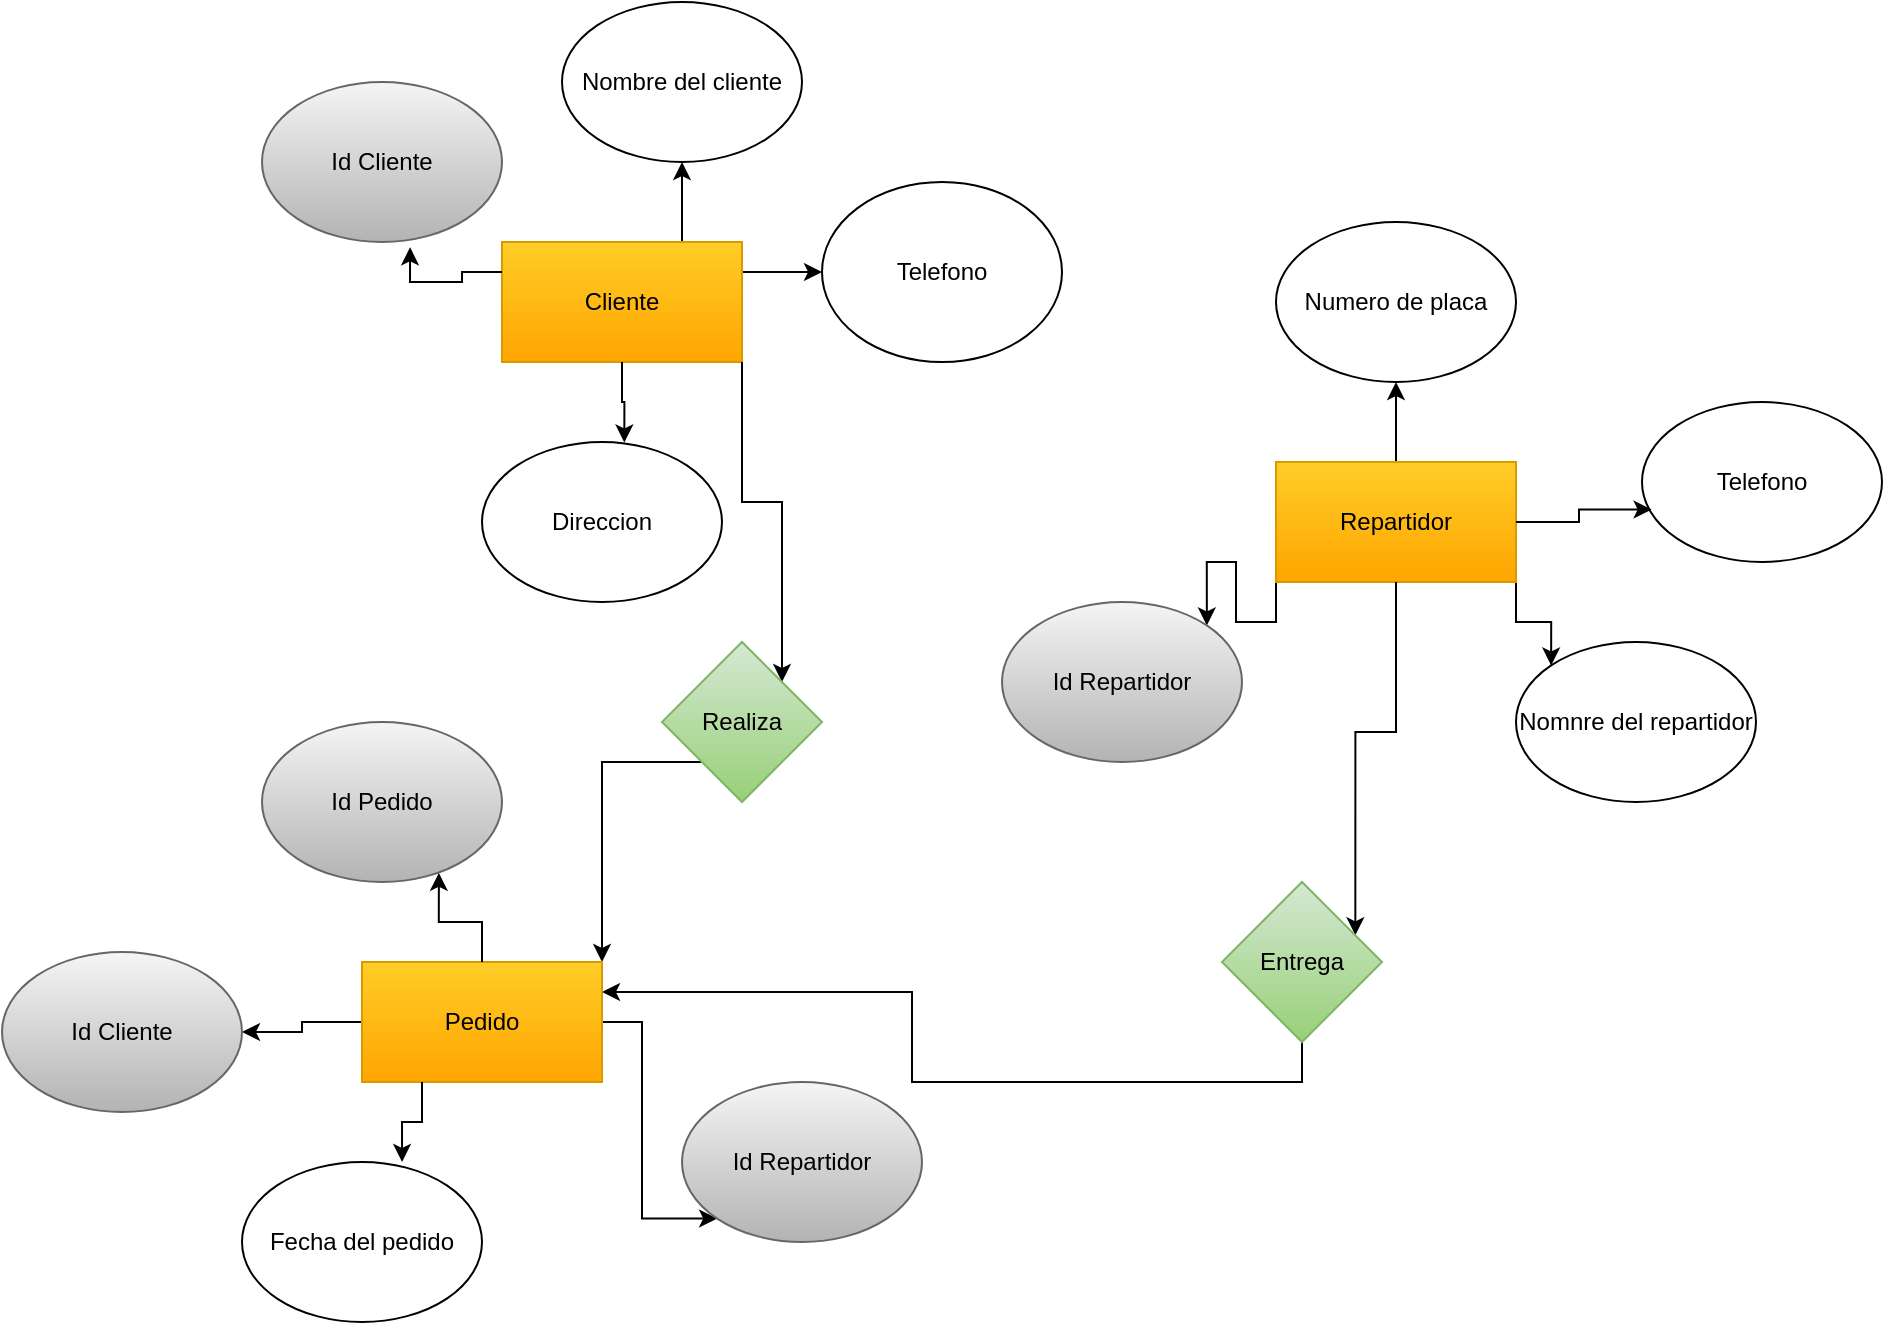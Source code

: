 <mxfile version="28.0.6">
  <diagram name="Página-1" id="2noQNsOkvHQG0RMvVpiF">
    <mxGraphModel dx="1042" dy="608" grid="1" gridSize="10" guides="1" tooltips="1" connect="1" arrows="1" fold="1" page="1" pageScale="1" pageWidth="827" pageHeight="1169" math="0" shadow="0">
      <root>
        <mxCell id="0" />
        <mxCell id="1" parent="0" />
        <mxCell id="0vxmqD6xvDp400fkBC_W-16" style="edgeStyle=orthogonalEdgeStyle;rounded=0;orthogonalLoop=1;jettySize=auto;html=1;exitX=0.75;exitY=0;exitDx=0;exitDy=0;" edge="1" parent="1" source="0vxmqD6xvDp400fkBC_W-2" target="0vxmqD6xvDp400fkBC_W-4">
          <mxGeometry relative="1" as="geometry" />
        </mxCell>
        <mxCell id="0vxmqD6xvDp400fkBC_W-25" style="edgeStyle=orthogonalEdgeStyle;rounded=0;orthogonalLoop=1;jettySize=auto;html=1;exitX=1;exitY=1;exitDx=0;exitDy=0;entryX=1;entryY=0;entryDx=0;entryDy=0;" edge="1" parent="1" source="0vxmqD6xvDp400fkBC_W-26" target="0vxmqD6xvDp400fkBC_W-12">
          <mxGeometry relative="1" as="geometry" />
        </mxCell>
        <mxCell id="0vxmqD6xvDp400fkBC_W-32" style="edgeStyle=orthogonalEdgeStyle;rounded=0;orthogonalLoop=1;jettySize=auto;html=1;exitX=1;exitY=0.25;exitDx=0;exitDy=0;entryX=0;entryY=0.5;entryDx=0;entryDy=0;" edge="1" parent="1" source="0vxmqD6xvDp400fkBC_W-2" target="0vxmqD6xvDp400fkBC_W-31">
          <mxGeometry relative="1" as="geometry" />
        </mxCell>
        <mxCell id="0vxmqD6xvDp400fkBC_W-2" value="Cliente" style="rounded=0;whiteSpace=wrap;html=1;fillColor=#ffcd28;strokeColor=#d79b00;gradientColor=#ffa500;" vertex="1" parent="1">
          <mxGeometry x="320" y="150" width="120" height="60" as="geometry" />
        </mxCell>
        <mxCell id="0vxmqD6xvDp400fkBC_W-3" value="Id Cliente" style="ellipse;whiteSpace=wrap;html=1;fillColor=#f5f5f5;gradientColor=#b3b3b3;strokeColor=#666666;" vertex="1" parent="1">
          <mxGeometry x="200" y="70" width="120" height="80" as="geometry" />
        </mxCell>
        <mxCell id="0vxmqD6xvDp400fkBC_W-4" value="Nombre del cliente" style="ellipse;whiteSpace=wrap;html=1;" vertex="1" parent="1">
          <mxGeometry x="350" y="30" width="120" height="80" as="geometry" />
        </mxCell>
        <mxCell id="0vxmqD6xvDp400fkBC_W-5" value="Direccion" style="ellipse;whiteSpace=wrap;html=1;" vertex="1" parent="1">
          <mxGeometry x="310" y="250" width="120" height="80" as="geometry" />
        </mxCell>
        <mxCell id="0vxmqD6xvDp400fkBC_W-19" style="edgeStyle=orthogonalEdgeStyle;rounded=0;orthogonalLoop=1;jettySize=auto;html=1;exitX=0.5;exitY=0;exitDx=0;exitDy=0;entryX=0.5;entryY=1;entryDx=0;entryDy=0;" edge="1" parent="1" source="0vxmqD6xvDp400fkBC_W-6" target="0vxmqD6xvDp400fkBC_W-11">
          <mxGeometry relative="1" as="geometry" />
        </mxCell>
        <mxCell id="0vxmqD6xvDp400fkBC_W-20" style="edgeStyle=orthogonalEdgeStyle;rounded=0;orthogonalLoop=1;jettySize=auto;html=1;exitX=0;exitY=1;exitDx=0;exitDy=0;entryX=1;entryY=0;entryDx=0;entryDy=0;" edge="1" parent="1" source="0vxmqD6xvDp400fkBC_W-6" target="0vxmqD6xvDp400fkBC_W-9">
          <mxGeometry relative="1" as="geometry" />
        </mxCell>
        <mxCell id="0vxmqD6xvDp400fkBC_W-21" style="edgeStyle=orthogonalEdgeStyle;rounded=0;orthogonalLoop=1;jettySize=auto;html=1;exitX=1;exitY=1;exitDx=0;exitDy=0;entryX=0;entryY=0;entryDx=0;entryDy=0;" edge="1" parent="1" source="0vxmqD6xvDp400fkBC_W-6" target="0vxmqD6xvDp400fkBC_W-10">
          <mxGeometry relative="1" as="geometry" />
        </mxCell>
        <mxCell id="0vxmqD6xvDp400fkBC_W-28" style="edgeStyle=orthogonalEdgeStyle;rounded=0;orthogonalLoop=1;jettySize=auto;html=1;exitX=0.5;exitY=1;exitDx=0;exitDy=0;entryX=1;entryY=0.25;entryDx=0;entryDy=0;" edge="1" parent="1" source="0vxmqD6xvDp400fkBC_W-29" target="0vxmqD6xvDp400fkBC_W-12">
          <mxGeometry relative="1" as="geometry" />
        </mxCell>
        <mxCell id="0vxmqD6xvDp400fkBC_W-6" value="Repartidor" style="rounded=0;whiteSpace=wrap;html=1;fillColor=#ffcd28;strokeColor=#d79b00;gradientColor=#ffa500;" vertex="1" parent="1">
          <mxGeometry x="707" y="260" width="120" height="60" as="geometry" />
        </mxCell>
        <mxCell id="0vxmqD6xvDp400fkBC_W-9" value="Id Repartidor" style="ellipse;whiteSpace=wrap;html=1;fillColor=#f5f5f5;gradientColor=#b3b3b3;strokeColor=#666666;" vertex="1" parent="1">
          <mxGeometry x="570" y="330" width="120" height="80" as="geometry" />
        </mxCell>
        <mxCell id="0vxmqD6xvDp400fkBC_W-10" value="Nomnre del repartidor" style="ellipse;whiteSpace=wrap;html=1;" vertex="1" parent="1">
          <mxGeometry x="827" y="350" width="120" height="80" as="geometry" />
        </mxCell>
        <mxCell id="0vxmqD6xvDp400fkBC_W-11" value="Numero de placa" style="ellipse;whiteSpace=wrap;html=1;" vertex="1" parent="1">
          <mxGeometry x="707" y="140" width="120" height="80" as="geometry" />
        </mxCell>
        <mxCell id="0vxmqD6xvDp400fkBC_W-23" style="edgeStyle=orthogonalEdgeStyle;rounded=0;orthogonalLoop=1;jettySize=auto;html=1;exitX=0;exitY=0.5;exitDx=0;exitDy=0;entryX=1;entryY=0.5;entryDx=0;entryDy=0;" edge="1" parent="1" source="0vxmqD6xvDp400fkBC_W-12" target="0vxmqD6xvDp400fkBC_W-13">
          <mxGeometry relative="1" as="geometry" />
        </mxCell>
        <mxCell id="0vxmqD6xvDp400fkBC_W-24" style="edgeStyle=orthogonalEdgeStyle;rounded=0;orthogonalLoop=1;jettySize=auto;html=1;exitX=1;exitY=0.5;exitDx=0;exitDy=0;entryX=0;entryY=1;entryDx=0;entryDy=0;" edge="1" parent="1" source="0vxmqD6xvDp400fkBC_W-12" target="0vxmqD6xvDp400fkBC_W-14">
          <mxGeometry relative="1" as="geometry" />
        </mxCell>
        <mxCell id="0vxmqD6xvDp400fkBC_W-12" value="Pedido" style="rounded=0;whiteSpace=wrap;html=1;fillColor=#ffcd28;strokeColor=#d79b00;gradientColor=#ffa500;" vertex="1" parent="1">
          <mxGeometry x="250" y="510" width="120" height="60" as="geometry" />
        </mxCell>
        <mxCell id="0vxmqD6xvDp400fkBC_W-13" value="Id Cliente" style="ellipse;whiteSpace=wrap;html=1;fillColor=#f5f5f5;gradientColor=#b3b3b3;strokeColor=#666666;" vertex="1" parent="1">
          <mxGeometry x="70" y="505" width="120" height="80" as="geometry" />
        </mxCell>
        <mxCell id="0vxmqD6xvDp400fkBC_W-14" value="Id Repartidor" style="ellipse;whiteSpace=wrap;html=1;fillColor=#f5f5f5;gradientColor=#b3b3b3;strokeColor=#666666;" vertex="1" parent="1">
          <mxGeometry x="410" y="570" width="120" height="80" as="geometry" />
        </mxCell>
        <mxCell id="0vxmqD6xvDp400fkBC_W-15" value="Id Pedido" style="ellipse;whiteSpace=wrap;html=1;fillColor=#f5f5f5;gradientColor=#b3b3b3;strokeColor=#666666;" vertex="1" parent="1">
          <mxGeometry x="200" y="390" width="120" height="80" as="geometry" />
        </mxCell>
        <mxCell id="0vxmqD6xvDp400fkBC_W-17" style="edgeStyle=orthogonalEdgeStyle;rounded=0;orthogonalLoop=1;jettySize=auto;html=1;exitX=0;exitY=0.25;exitDx=0;exitDy=0;entryX=0.617;entryY=1.033;entryDx=0;entryDy=0;entryPerimeter=0;" edge="1" parent="1" source="0vxmqD6xvDp400fkBC_W-2" target="0vxmqD6xvDp400fkBC_W-3">
          <mxGeometry relative="1" as="geometry" />
        </mxCell>
        <mxCell id="0vxmqD6xvDp400fkBC_W-18" style="edgeStyle=orthogonalEdgeStyle;rounded=0;orthogonalLoop=1;jettySize=auto;html=1;exitX=0.5;exitY=1;exitDx=0;exitDy=0;entryX=0.593;entryY=0.003;entryDx=0;entryDy=0;entryPerimeter=0;" edge="1" parent="1" source="0vxmqD6xvDp400fkBC_W-2" target="0vxmqD6xvDp400fkBC_W-5">
          <mxGeometry relative="1" as="geometry" />
        </mxCell>
        <mxCell id="0vxmqD6xvDp400fkBC_W-22" style="edgeStyle=orthogonalEdgeStyle;rounded=0;orthogonalLoop=1;jettySize=auto;html=1;exitX=0.5;exitY=0;exitDx=0;exitDy=0;entryX=0.737;entryY=0.943;entryDx=0;entryDy=0;entryPerimeter=0;" edge="1" parent="1" source="0vxmqD6xvDp400fkBC_W-12" target="0vxmqD6xvDp400fkBC_W-15">
          <mxGeometry relative="1" as="geometry" />
        </mxCell>
        <mxCell id="0vxmqD6xvDp400fkBC_W-27" value="" style="edgeStyle=orthogonalEdgeStyle;rounded=0;orthogonalLoop=1;jettySize=auto;html=1;exitX=1;exitY=1;exitDx=0;exitDy=0;entryX=1;entryY=0;entryDx=0;entryDy=0;" edge="1" parent="1" source="0vxmqD6xvDp400fkBC_W-2" target="0vxmqD6xvDp400fkBC_W-26">
          <mxGeometry relative="1" as="geometry">
            <mxPoint x="440" y="210" as="sourcePoint" />
            <mxPoint x="370" y="510" as="targetPoint" />
          </mxGeometry>
        </mxCell>
        <mxCell id="0vxmqD6xvDp400fkBC_W-26" value="Realiza" style="rhombus;whiteSpace=wrap;html=1;fillColor=#d5e8d4;gradientColor=#97d077;strokeColor=#82b366;" vertex="1" parent="1">
          <mxGeometry x="400" y="350" width="80" height="80" as="geometry" />
        </mxCell>
        <mxCell id="0vxmqD6xvDp400fkBC_W-30" value="" style="edgeStyle=orthogonalEdgeStyle;rounded=0;orthogonalLoop=1;jettySize=auto;html=1;exitX=0.5;exitY=1;exitDx=0;exitDy=0;entryX=1;entryY=0.25;entryDx=0;entryDy=0;" edge="1" parent="1" source="0vxmqD6xvDp400fkBC_W-6" target="0vxmqD6xvDp400fkBC_W-29">
          <mxGeometry relative="1" as="geometry">
            <mxPoint x="767" y="320" as="sourcePoint" />
            <mxPoint x="370" y="525" as="targetPoint" />
          </mxGeometry>
        </mxCell>
        <mxCell id="0vxmqD6xvDp400fkBC_W-29" value="Entrega" style="rhombus;whiteSpace=wrap;html=1;fillColor=#d5e8d4;gradientColor=#97d077;strokeColor=#82b366;" vertex="1" parent="1">
          <mxGeometry x="680" y="470" width="80" height="80" as="geometry" />
        </mxCell>
        <mxCell id="0vxmqD6xvDp400fkBC_W-31" value="Telefono" style="ellipse;whiteSpace=wrap;html=1;" vertex="1" parent="1">
          <mxGeometry x="480" y="120" width="120" height="90" as="geometry" />
        </mxCell>
        <mxCell id="0vxmqD6xvDp400fkBC_W-33" value="Telefono" style="ellipse;whiteSpace=wrap;html=1;" vertex="1" parent="1">
          <mxGeometry x="890" y="230" width="120" height="80" as="geometry" />
        </mxCell>
        <mxCell id="0vxmqD6xvDp400fkBC_W-34" style="edgeStyle=orthogonalEdgeStyle;rounded=0;orthogonalLoop=1;jettySize=auto;html=1;exitX=1;exitY=0.5;exitDx=0;exitDy=0;entryX=0.04;entryY=0.672;entryDx=0;entryDy=0;entryPerimeter=0;" edge="1" parent="1" source="0vxmqD6xvDp400fkBC_W-6" target="0vxmqD6xvDp400fkBC_W-33">
          <mxGeometry relative="1" as="geometry" />
        </mxCell>
        <mxCell id="0vxmqD6xvDp400fkBC_W-35" value="Fecha del pedido" style="ellipse;whiteSpace=wrap;html=1;" vertex="1" parent="1">
          <mxGeometry x="190" y="610" width="120" height="80" as="geometry" />
        </mxCell>
        <mxCell id="0vxmqD6xvDp400fkBC_W-36" style="edgeStyle=orthogonalEdgeStyle;rounded=0;orthogonalLoop=1;jettySize=auto;html=1;exitX=0.25;exitY=1;exitDx=0;exitDy=0;entryX=0.667;entryY=0;entryDx=0;entryDy=0;entryPerimeter=0;" edge="1" parent="1" source="0vxmqD6xvDp400fkBC_W-12" target="0vxmqD6xvDp400fkBC_W-35">
          <mxGeometry relative="1" as="geometry" />
        </mxCell>
      </root>
    </mxGraphModel>
  </diagram>
</mxfile>
